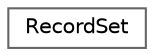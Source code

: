 digraph "类继承关系图"
{
 // LATEX_PDF_SIZE
  bgcolor="transparent";
  edge [fontname=Helvetica,fontsize=10,labelfontname=Helvetica,labelfontsize=10];
  node [fontname=Helvetica,fontsize=10,shape=box,height=0.2,width=0.4];
  rankdir="LR";
  Node0 [id="Node000000",label="RecordSet",height=0.2,width=0.4,color="grey40", fillcolor="white", style="filled",URL="$class_record_set.html",tooltip="用于存储和操作 SQL 查询结果的类"];
}
